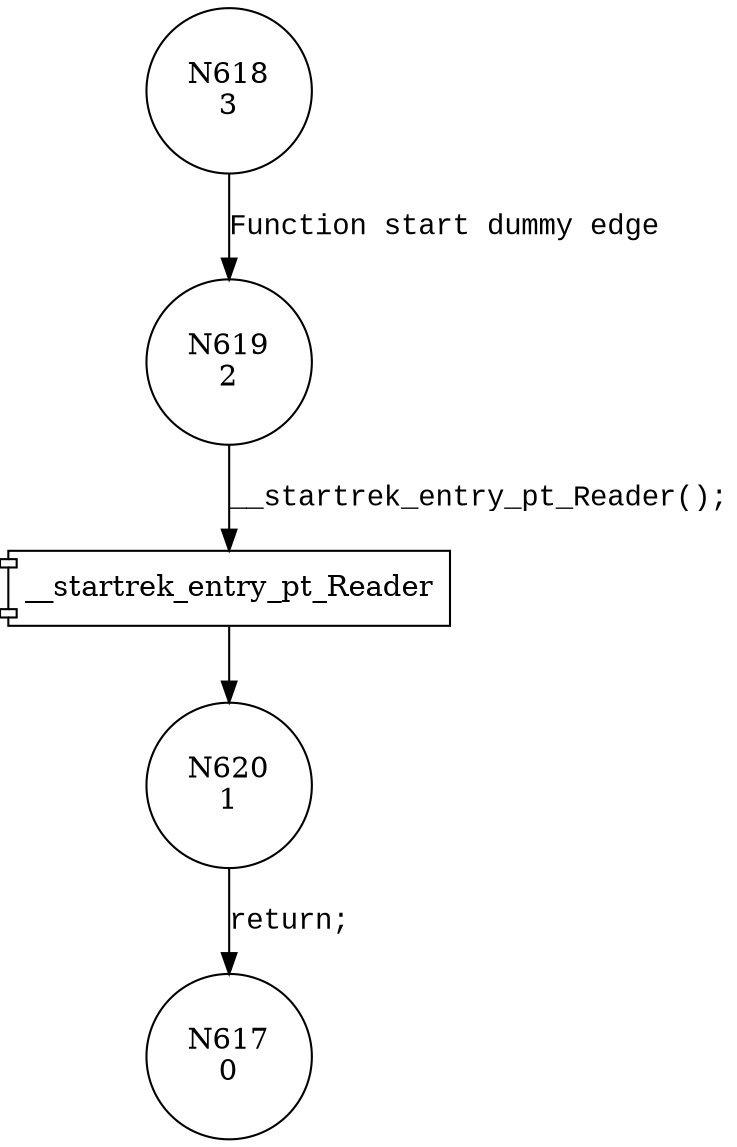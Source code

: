 digraph cil_keeperReader {
618 [shape="circle" label="N618\n3"]
619 [shape="circle" label="N619\n2"]
620 [shape="circle" label="N620\n1"]
617 [shape="circle" label="N617\n0"]
618 -> 619 [label="Function start dummy edge" fontname="Courier New"]
100147 [shape="component" label="__startrek_entry_pt_Reader"]
619 -> 100147 [label="__startrek_entry_pt_Reader();" fontname="Courier New"]
100147 -> 620 [label="" fontname="Courier New"]
620 -> 617 [label="return;" fontname="Courier New"]
}